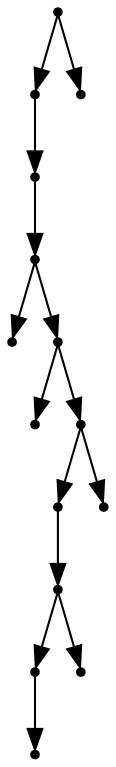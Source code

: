 digraph {
  14 [shape=point];
  12 [shape=point];
  11 [shape=point];
  10 [shape=point];
  0 [shape=point];
  9 [shape=point];
  1 [shape=point];
  8 [shape=point];
  6 [shape=point];
  5 [shape=point];
  3 [shape=point];
  2 [shape=point];
  4 [shape=point];
  7 [shape=point];
  13 [shape=point];
14 -> 12;
12 -> 11;
11 -> 10;
10 -> 0;
10 -> 9;
9 -> 1;
9 -> 8;
8 -> 6;
6 -> 5;
5 -> 3;
3 -> 2;
5 -> 4;
8 -> 7;
14 -> 13;
}

